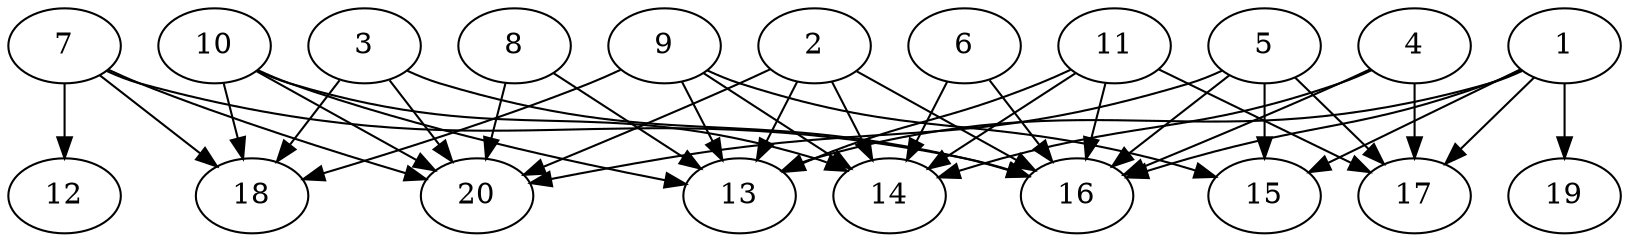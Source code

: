// DAG automatically generated by daggen at Thu Oct  3 13:58:43 2019
// ./daggen --dot -n 20 --ccr 0.4 --fat 0.9 --regular 0.7 --density 0.7 --mindata 5242880 --maxdata 52428800 
digraph G {
  1 [size="126095360", alpha="0.10", expect_size="50438144"] 
  1 -> 13 [size ="50438144"]
  1 -> 15 [size ="50438144"]
  1 -> 16 [size ="50438144"]
  1 -> 17 [size ="50438144"]
  1 -> 19 [size ="50438144"]
  2 [size="96378880", alpha="0.16", expect_size="38551552"] 
  2 -> 13 [size ="38551552"]
  2 -> 14 [size ="38551552"]
  2 -> 16 [size ="38551552"]
  2 -> 20 [size ="38551552"]
  3 [size="102663680", alpha="0.04", expect_size="41065472"] 
  3 -> 16 [size ="41065472"]
  3 -> 18 [size ="41065472"]
  3 -> 20 [size ="41065472"]
  4 [size="26286080", alpha="0.11", expect_size="10514432"] 
  4 -> 14 [size ="10514432"]
  4 -> 16 [size ="10514432"]
  4 -> 17 [size ="10514432"]
  5 [size="115517440", alpha="0.18", expect_size="46206976"] 
  5 -> 15 [size ="46206976"]
  5 -> 16 [size ="46206976"]
  5 -> 17 [size ="46206976"]
  5 -> 20 [size ="46206976"]
  6 [size="125516800", alpha="0.09", expect_size="50206720"] 
  6 -> 14 [size ="50206720"]
  6 -> 16 [size ="50206720"]
  7 [size="104122880", alpha="0.19", expect_size="41649152"] 
  7 -> 12 [size ="41649152"]
  7 -> 16 [size ="41649152"]
  7 -> 18 [size ="41649152"]
  7 -> 20 [size ="41649152"]
  8 [size="121175040", alpha="0.01", expect_size="48470016"] 
  8 -> 13 [size ="48470016"]
  8 -> 20 [size ="48470016"]
  9 [size="30922240", alpha="0.15", expect_size="12368896"] 
  9 -> 13 [size ="12368896"]
  9 -> 14 [size ="12368896"]
  9 -> 15 [size ="12368896"]
  9 -> 18 [size ="12368896"]
  10 [size="93798400", alpha="0.20", expect_size="37519360"] 
  10 -> 13 [size ="37519360"]
  10 -> 14 [size ="37519360"]
  10 -> 18 [size ="37519360"]
  10 -> 20 [size ="37519360"]
  11 [size="89062400", alpha="0.16", expect_size="35624960"] 
  11 -> 13 [size ="35624960"]
  11 -> 14 [size ="35624960"]
  11 -> 16 [size ="35624960"]
  11 -> 17 [size ="35624960"]
  12 [size="30878720", alpha="0.05", expect_size="12351488"] 
  13 [size="123171840", alpha="0.16", expect_size="49268736"] 
  14 [size="29593600", alpha="0.14", expect_size="11837440"] 
  15 [size="97139200", alpha="0.05", expect_size="38855680"] 
  16 [size="84689920", alpha="0.01", expect_size="33875968"] 
  17 [size="22627840", alpha="0.12", expect_size="9051136"] 
  18 [size="14410240", alpha="0.03", expect_size="5764096"] 
  19 [size="22983680", alpha="0.08", expect_size="9193472"] 
  20 [size="112947200", alpha="0.20", expect_size="45178880"] 
}
